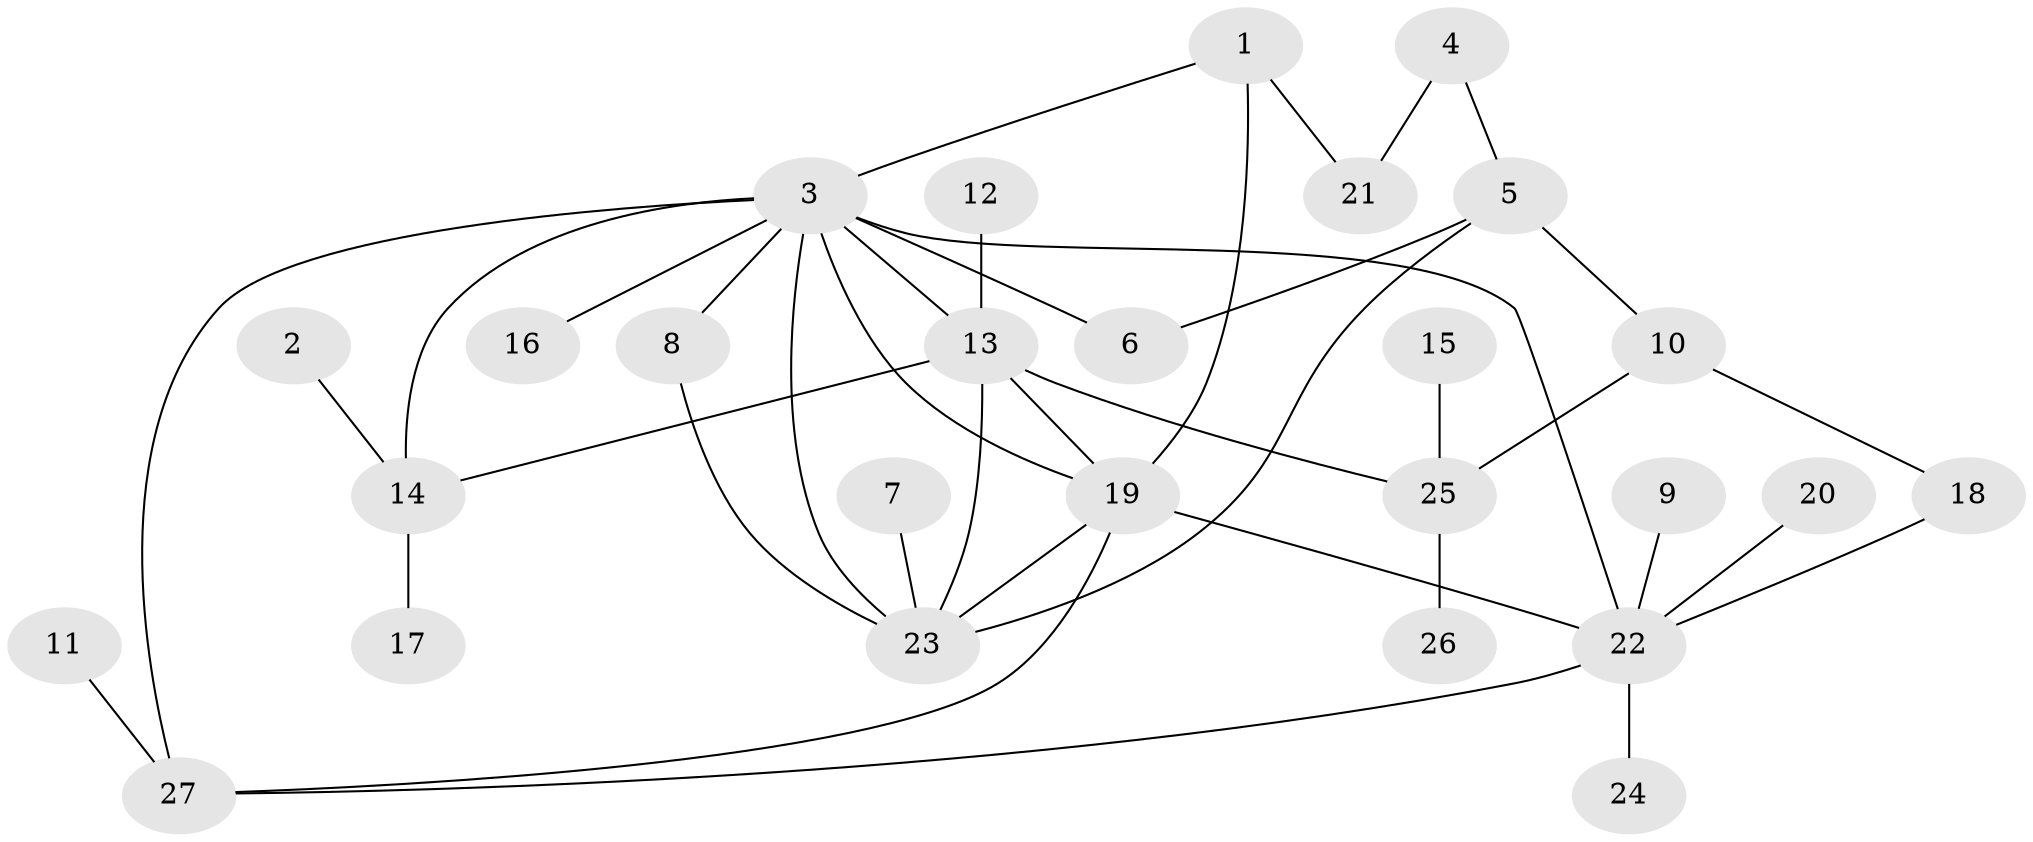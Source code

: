 // original degree distribution, {16: 0.018867924528301886, 7: 0.018867924528301886, 6: 0.03773584905660377, 1: 0.5094339622641509, 3: 0.07547169811320754, 4: 0.11320754716981132, 5: 0.018867924528301886, 8: 0.018867924528301886, 9: 0.018867924528301886, 2: 0.16981132075471697}
// Generated by graph-tools (version 1.1) at 2025/36/03/04/25 23:36:49]
// undirected, 27 vertices, 39 edges
graph export_dot {
  node [color=gray90,style=filled];
  1;
  2;
  3;
  4;
  5;
  6;
  7;
  8;
  9;
  10;
  11;
  12;
  13;
  14;
  15;
  16;
  17;
  18;
  19;
  20;
  21;
  22;
  23;
  24;
  25;
  26;
  27;
  1 -- 3 [weight=1.0];
  1 -- 19 [weight=1.0];
  1 -- 21 [weight=1.0];
  2 -- 14 [weight=1.0];
  3 -- 6 [weight=1.0];
  3 -- 8 [weight=1.0];
  3 -- 13 [weight=1.0];
  3 -- 14 [weight=1.0];
  3 -- 16 [weight=1.0];
  3 -- 19 [weight=3.0];
  3 -- 22 [weight=1.0];
  3 -- 23 [weight=1.0];
  3 -- 27 [weight=3.0];
  4 -- 5 [weight=1.0];
  4 -- 21 [weight=1.0];
  5 -- 6 [weight=1.0];
  5 -- 10 [weight=1.0];
  5 -- 23 [weight=1.0];
  7 -- 23 [weight=1.0];
  8 -- 23 [weight=1.0];
  9 -- 22 [weight=1.0];
  10 -- 18 [weight=1.0];
  10 -- 25 [weight=1.0];
  11 -- 27 [weight=1.0];
  12 -- 13 [weight=1.0];
  13 -- 14 [weight=1.0];
  13 -- 19 [weight=1.0];
  13 -- 23 [weight=1.0];
  13 -- 25 [weight=1.0];
  14 -- 17 [weight=1.0];
  15 -- 25 [weight=1.0];
  18 -- 22 [weight=1.0];
  19 -- 22 [weight=1.0];
  19 -- 23 [weight=1.0];
  19 -- 27 [weight=1.0];
  20 -- 22 [weight=1.0];
  22 -- 24 [weight=1.0];
  22 -- 27 [weight=1.0];
  25 -- 26 [weight=1.0];
}
